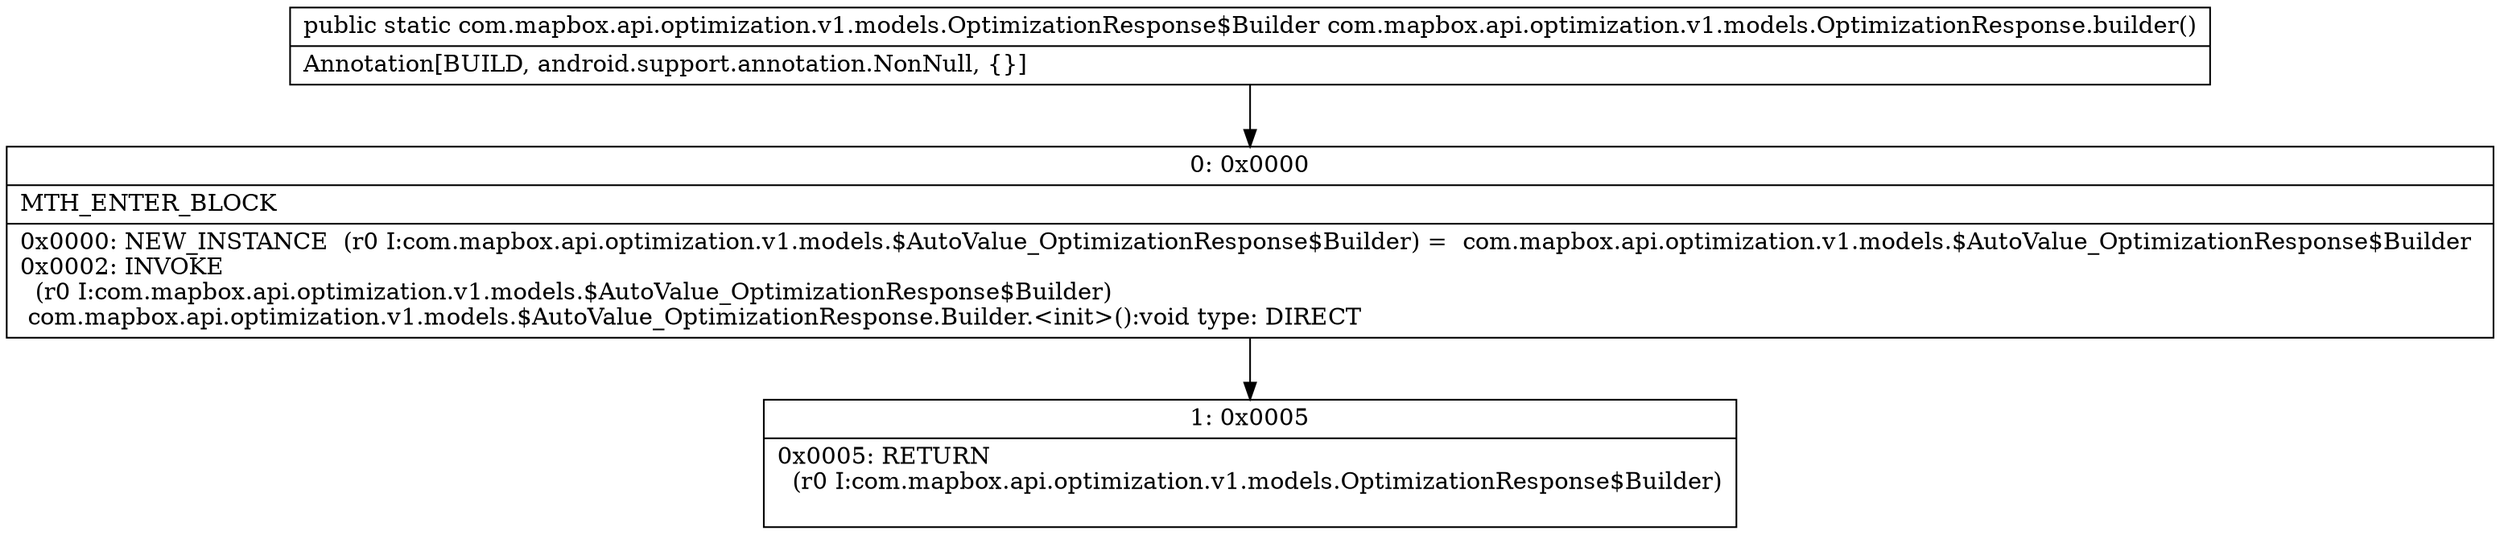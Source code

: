 digraph "CFG forcom.mapbox.api.optimization.v1.models.OptimizationResponse.builder()Lcom\/mapbox\/api\/optimization\/v1\/models\/OptimizationResponse$Builder;" {
Node_0 [shape=record,label="{0\:\ 0x0000|MTH_ENTER_BLOCK\l|0x0000: NEW_INSTANCE  (r0 I:com.mapbox.api.optimization.v1.models.$AutoValue_OptimizationResponse$Builder) =  com.mapbox.api.optimization.v1.models.$AutoValue_OptimizationResponse$Builder \l0x0002: INVOKE  \l  (r0 I:com.mapbox.api.optimization.v1.models.$AutoValue_OptimizationResponse$Builder)\l com.mapbox.api.optimization.v1.models.$AutoValue_OptimizationResponse.Builder.\<init\>():void type: DIRECT \l}"];
Node_1 [shape=record,label="{1\:\ 0x0005|0x0005: RETURN  \l  (r0 I:com.mapbox.api.optimization.v1.models.OptimizationResponse$Builder)\l \l}"];
MethodNode[shape=record,label="{public static com.mapbox.api.optimization.v1.models.OptimizationResponse$Builder com.mapbox.api.optimization.v1.models.OptimizationResponse.builder()  | Annotation[BUILD, android.support.annotation.NonNull, \{\}]\l}"];
MethodNode -> Node_0;
Node_0 -> Node_1;
}

